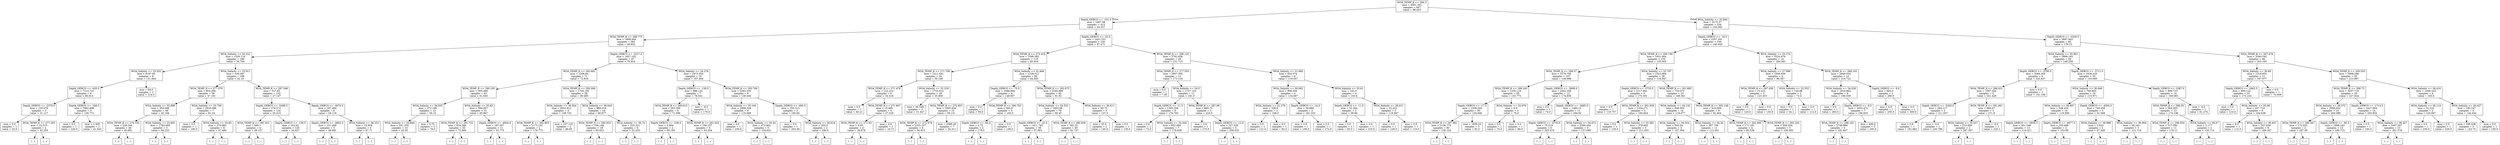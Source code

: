digraph Tree {
node [shape=box] ;
0 [label="WOA_TEMP_K <= 294.3\nmse = 4591.391\nsamples = 647\nvalue = 96.653"] ;
1 [label="Depth_GEBCO <= -101.0\nmse = 2487.08\nsamples = 413\nvalue = 64.327"] ;
0 -> 1 [labeldistance=2.5, labelangle=45, headlabel="True"] ;
2 [label="WOA_TEMP_K <= 288.773\nmse = 1809.944\nsamples = 283\nvalue = 49.652"] ;
1 -> 2 ;
3 [label="WOA_Salinity <= 33.221\nmse = 1320.116\nsamples = 196\nvalue = 36.794"] ;
2 -> 3 ;
4 [label="WOA_Salinity <= 33.202\nmse = 8197.85\nsamples = 8\nvalue = 131.943"] ;
3 -> 4 ;
5 [label="Depth_GEBCO <= -435.0\nmse = 7214.721\nsamples = 6\nvalue = 90.914"] ;
4 -> 5 ;
6 [label="Depth_GEBCO <= -2379.0\nmse = 135.079\nsamples = 3\nvalue = 31.127"] ;
5 -> 6 ;
7 [label="mse = 0.0\nsamples = 1\nvalue = 20.0"] ;
6 -> 7 ;
8 [label="WOA_TEMP_K <= 277.265\nmse = 22.515\nsamples = 2\nvalue = 42.255"] ;
6 -> 8 ;
9 [label="(...)"] ;
8 -> 9 ;
10 [label="(...)"] ;
8 -> 10 ;
11 [label="Depth_GEBCO <= -348.0\nmse = 7962.898\nsamples = 3\nvalue = 130.772"] ;
5 -> 11 ;
12 [label="mse = 0.0\nsamples = 1\nvalue = 220.0"] ;
11 -> 12 ;
13 [label="mse = 2.405\nsamples = 2\nvalue = 41.543"] ;
11 -> 13 ;
14 [label="mse = 64.0\nsamples = 2\nvalue = 214.0"] ;
4 -> 14 ;
15 [label="WOA_Salinity <= 33.911\nmse = 528.067\nsamples = 188\nvalue = 32.19"] ;
3 -> 15 ;
16 [label="WOA_TEMP_K <= 277.579\nmse = 853.306\nsamples = 56\nvalue = 47.191"] ;
15 -> 16 ;
17 [label="WOA_Salinity <= 33.899\nmse = 354.098\nsamples = 49\nvalue = 42.184"] ;
16 -> 17 ;
18 [label="WOA_TEMP_K <= 274.103\nmse = 226.344\nsamples = 46\nvalue = 40.681"] ;
17 -> 18 ;
19 [label="(...)"] ;
18 -> 19 ;
68 [label="(...)"] ;
18 -> 68 ;
99 [label="WOA_Salinity <= 33.902\nmse = 1783.665\nsamples = 3\nvalue = 66.233"] ;
17 -> 99 ;
100 [label="(...)"] ;
99 -> 100 ;
101 [label="(...)"] ;
99 -> 101 ;
104 [label="WOA_Salinity <= 33.706\nmse = 2918.096\nsamples = 7\nvalue = 81.24"] ;
16 -> 104 ;
105 [label="mse = 0.0\nsamples = 1\nvalue = 160.0"] ;
104 -> 105 ;
106 [label="WOA_Salinity <= 33.83\nmse = 370.882\nsamples = 6\nvalue = 47.486"] ;
104 -> 106 ;
107 [label="(...)"] ;
106 -> 107 ;
114 [label="(...)"] ;
106 -> 114 ;
117 [label="WOA_TEMP_K <= 287.548\nmse = 317.63\nsamples = 132\nvalue = 27.147"] ;
15 -> 117 ;
118 [label="Depth_GEBCO <= -5498.5\nmse = 276.273\nsamples = 124\nvalue = 25.415"] ;
117 -> 118 ;
119 [label="WOA_TEMP_K <= 281.921\nmse = 669.1\nsamples = 4\nvalue = 49.157"] ;
118 -> 119 ;
120 [label="(...)"] ;
119 -> 120 ;
121 [label="(...)"] ;
119 -> 121 ;
126 [label="Depth_GEBCO <= -138.5\nmse = 243.92\nsamples = 120\nvalue = 24.627"] ;
118 -> 126 ;
127 [label="(...)"] ;
126 -> 127 ;
264 [label="(...)"] ;
126 -> 264 ;
289 [label="Depth_GEBCO <= -4674.5\nmse = 187.494\nsamples = 8\nvalue = 54.118"] ;
117 -> 289 ;
290 [label="Depth_GEBCO <= -4842.5\nmse = 151.468\nsamples = 5\nvalue = 48.681"] ;
289 -> 290 ;
291 [label="(...)"] ;
290 -> 291 ;
296 [label="(...)"] ;
290 -> 296 ;
299 [label="WOA_Salinity <= 36.253\nmse = 18.904\nsamples = 3\nvalue = 67.71"] ;
289 -> 299 ;
300 [label="(...)"] ;
299 -> 300 ;
301 [label="(...)"] ;
299 -> 301 ;
302 [label="Depth_GEBCO <= -2317.0\nmse = 1657.192\nsamples = 87\nvalue = 79.934"] ;
2 -> 302 ;
303 [label="WOA_TEMP_K <= 292.681\nmse = 1206.84\nsamples = 71\nvalue = 72.919"] ;
302 -> 303 ;
304 [label="WOA_TEMP_K <= 290.193\nmse = 565.069\nsamples = 43\nvalue = 61.645"] ;
303 -> 304 ;
305 [label="WOA_Salinity <= 36.935\nmse = 372.168\nsamples = 12\nvalue = 50.15"] ;
304 -> 305 ;
306 [label="WOA_Salinity <= 34.846\nmse = 181.335\nsamples = 10\nvalue = 42.05"] ;
305 -> 306 ;
307 [label="(...)"] ;
306 -> 307 ;
308 [label="(...)"] ;
306 -> 308 ;
325 [label="mse = 6.75\nsamples = 2\nvalue = 78.5"] ;
305 -> 325 ;
326 [label="WOA_Salinity <= 35.83\nmse = 569.567\nsamples = 31\nvalue = 65.867"] ;
304 -> 326 ;
327 [label="WOA_TEMP_K <= 291.731\nmse = 634.366\nsamples = 20\nvalue = 73.469"] ;
326 -> 327 ;
328 [label="(...)"] ;
327 -> 328 ;
353 [label="(...)"] ;
327 -> 353 ;
358 [label="Depth_GEBCO <= -4004.0\nmse = 187.057\nsamples = 11\nvalue = 52.775"] ;
326 -> 358 ;
359 [label="(...)"] ;
358 -> 359 ;
370 [label="(...)"] ;
358 -> 370 ;
377 [label="WOA_TEMP_K <= 292.906\nmse = 1700.192\nsamples = 28\nvalue = 90.485"] ;
303 -> 377 ;
378 [label="WOA_Salinity <= 36.624\nmse = 2622.812\nsamples = 4\nvalue = 149.733"] ;
377 -> 378 ;
379 [label="WOA_TEMP_K <= 292.803\nmse = 1173.152\nsamples = 2\nvalue = 179.775"] ;
378 -> 379 ;
380 [label="(...)"] ;
379 -> 380 ;
381 [label="(...)"] ;
379 -> 381 ;
382 [label="mse = 107.122\nsamples = 2\nvalue = 89.65"] ;
378 -> 382 ;
383 [label="WOA_Salinity <= 36.643\nmse = 889.019\nsamples = 24\nvalue = 80.877"] ;
377 -> 383 ;
384 [label="WOA_TEMP_K <= 292.933\nmse = 759.148\nsamples = 18\nvalue = 90.023"] ;
383 -> 384 ;
385 [label="(...)"] ;
384 -> 385 ;
386 [label="(...)"] ;
384 -> 386 ;
415 [label="WOA_Salinity <= 36.74\nmse = 223.321\nsamples = 6\nvalue = 52.425"] ;
383 -> 415 ;
416 [label="(...)"] ;
415 -> 416 ;
419 [label="(...)"] ;
415 -> 419 ;
426 [label="WOA_Salinity <= 34.278\nmse = 2473.554\nsamples = 16\nvalue = 107.494"] ;
302 -> 426 ;
427 [label="Depth_GEBCO <= -139.5\nmse = 888.122\nsamples = 7\nvalue = 78.541"] ;
426 -> 427 ;
428 [label="WOA_TEMP_K <= 289.615\nmse = 263.506\nsamples = 6\nvalue = 71.506"] ;
427 -> 428 ;
429 [label="Depth_GEBCO <= -236.0\nmse = 0.664\nsamples = 2\nvalue = 90.185"] ;
428 -> 429 ;
430 [label="(...)"] ;
429 -> 430 ;
431 [label="(...)"] ;
429 -> 431 ;
432 [label="WOA_TEMP_K <= 291.652\nmse = 156.337\nsamples = 4\nvalue = 63.204"] ;
428 -> 432 ;
433 [label="(...)"] ;
432 -> 433 ;
436 [label="(...)"] ;
432 -> 436 ;
437 [label="mse = -0.0\nsamples = 1\nvalue = 170.0"] ;
427 -> 437 ;
438 [label="WOA_TEMP_K <= 292.769\nmse = 2382.516\nsamples = 9\nvalue = 136.446"] ;
426 -> 438 ;
439 [label="WOA_Salinity <= 35.104\nmse = 1868.329\nsamples = 6\nvalue = 116.688"] ;
438 -> 439 ;
440 [label="mse = 0.0\nsamples = 1\nvalue = 230.6"] ;
439 -> 440 ;
441 [label="WOA_Salinity <= 35.43\nmse = 473.962\nsamples = 5\nvalue = 104.031"] ;
439 -> 441 ;
442 [label="(...)"] ;
441 -> 442 ;
443 [label="(...)"] ;
441 -> 443 ;
448 [label="Depth_GEBCO <= -495.5\nmse = 252.313\nsamples = 3\nvalue = 185.84"] ;
438 -> 448 ;
449 [label="mse = 0.0\nsamples = 1\nvalue = 203.36"] ;
448 -> 449 ;
450 [label="WOA_Salinity <= 36.618\nmse = 200.0\nsamples = 2\nvalue = 180.0"] ;
448 -> 450 ;
451 [label="(...)"] ;
450 -> 451 ;
452 [label="(...)"] ;
450 -> 452 ;
453 [label="Depth_GEBCO <= -22.5\nmse = 2431.531\nsamples = 130\nvalue = 97.471"] ;
1 -> 453 ;
454 [label="WOA_TEMP_K <= 273.418\nmse = 1596.383\nsamples = 110\nvalue = 85.916"] ;
453 -> 454 ;
455 [label="WOA_TEMP_K <= 271.706\nmse = 1411.641\nsamples = 24\nvalue = 50.146"] ;
454 -> 455 ;
456 [label="WOA_TEMP_K <= 271.478\nmse = 122.414\nsamples = 6\nvalue = 34.416"] ;
455 -> 456 ;
457 [label="mse = 0.0\nsamples = 1\nvalue = 49.21"] ;
456 -> 457 ;
458 [label="WOA_TEMP_K <= 271.667\nmse = 19.465\nsamples = 5\nvalue = 27.018"] ;
456 -> 458 ;
459 [label="WOA_TEMP_K <= 271.63\nmse = 6.83\nsamples = 4\nvalue = 28.678"] ;
458 -> 459 ;
460 [label="(...)"] ;
459 -> 460 ;
463 [label="(...)"] ;
459 -> 463 ;
464 [label="mse = 0.0\nsamples = 1\nvalue = 18.72"] ;
458 -> 464 ;
465 [label="WOA_Salinity <= 32.229\nmse = 1754.614\nsamples = 18\nvalue = 55.809"] ;
455 -> 465 ;
466 [label="mse = 44.549\nsamples = 3\nvalue = 31.447"] ;
465 -> 466 ;
467 [label="WOA_TEMP_K <= 272.853\nmse = 1895.834\nsamples = 15\nvalue = 59.131"] ;
465 -> 467 ;
468 [label="WOA_TEMP_K <= 272.078\nmse = 1253.157\nsamples = 8\nvalue = 64.915"] ;
467 -> 468 ;
469 [label="(...)"] ;
468 -> 469 ;
470 [label="(...)"] ;
468 -> 470 ;
473 [label="mse = 2380.29\nsamples = 7\nvalue = 54.311"] ;
467 -> 473 ;
474 [label="WOA_Salinity <= 31.846\nmse = 1239.512\nsamples = 86\nvalue = 94.925"] ;
454 -> 474 ;
475 [label="Depth_GEBCO <= -75.0\nmse = 1688.694\nsamples = 4\nvalue = 149.857"] ;
474 -> 475 ;
476 [label="mse = 0.0\nsamples = 1\nvalue = 59.0"] ;
475 -> 476 ;
477 [label="WOA_TEMP_K <= 290.703\nmse = 365.0\nsamples = 3\nvalue = 165.0"] ;
475 -> 477 ;
478 [label="Depth_GEBCO <= -44.0\nmse = 0.75\nsamples = 2\nvalue = 178.5"] ;
477 -> 478 ;
479 [label="(...)"] ;
478 -> 479 ;
480 [label="(...)"] ;
478 -> 480 ;
481 [label="mse = 0.0\nsamples = 1\nvalue = 138.0"] ;
477 -> 481 ;
482 [label="WOA_TEMP_K <= 292.675\nmse = 1040.898\nsamples = 82\nvalue = 91.92"] ;
474 -> 482 ;
483 [label="WOA_Salinity <= 34.532\nmse = 1003.08\nsamples = 79\nvalue = 90.45"] ;
482 -> 483 ;
484 [label="Depth_GEBCO <= -43.5\nmse = 1411.745\nsamples = 39\nvalue = 97.863"] ;
483 -> 484 ;
485 [label="(...)"] ;
484 -> 485 ;
506 [label="(...)"] ;
484 -> 506 ;
541 [label="WOA_TEMP_K <= 280.659\nmse = 382.22\nsamples = 40\nvalue = 81.737"] ;
483 -> 541 ;
542 [label="(...)"] ;
541 -> 542 ;
545 [label="(...)"] ;
541 -> 545 ;
588 [label="WOA_Salinity <= 36.611\nmse = 68.75\nsamples = 3\nvalue = 137.5"] ;
482 -> 588 ;
589 [label="mse = 25.0\nsamples = 2\nvalue = 145.0"] ;
588 -> 589 ;
590 [label="mse = 0.0\nsamples = 1\nvalue = 130.0"] ;
588 -> 590 ;
591 [label="WOA_TEMP_K <= 290.122\nmse = 2782.838\nsamples = 20\nvalue = 151.715"] ;
453 -> 591 ;
592 [label="WOA_TEMP_K <= 277.555\nmse = 2957.505\nsamples = 12\nvalue = 173.134"] ;
591 -> 592 ;
593 [label="mse = 0.0\nsamples = 1\nvalue = 7.95"] ;
592 -> 593 ;
594 [label="WOA_Salinity <= 34.5\nmse = 1737.143\nsamples = 11\nvalue = 181.0"] ;
592 -> 594 ;
595 [label="Depth_GEBCO <= -11.5\nmse = 1393.356\nsamples = 8\nvalue = 170.765"] ;
594 -> 595 ;
596 [label="mse = 0.0\nsamples = 1\nvalue = 72.0"] ;
595 -> 596 ;
597 [label="WOA_Salinity <= 32.026\nmse = 832.684\nsamples = 7\nvalue = 176.938"] ;
595 -> 597 ;
598 [label="(...)"] ;
597 -> 598 ;
605 [label="(...)"] ;
597 -> 605 ;
610 [label="WOA_TEMP_K <= 287.96\nmse = 860.75\nsamples = 3\nvalue = 224.5"] ;
594 -> 610 ;
611 [label="mse = 0.0\nsamples = 1\nvalue = 270.0"] ;
610 -> 611 ;
612 [label="Depth_GEBCO <= -13.0\nmse = 227.556\nsamples = 2\nvalue = 209.333"] ;
610 -> 612 ;
613 [label="(...)"] ;
612 -> 613 ;
614 [label="(...)"] ;
612 -> 614 ;
615 [label="WOA_Salinity <= 31.684\nmse = 654.574\nsamples = 8\nvalue = 118.057"] ;
591 -> 615 ;
616 [label="WOA_Salinity <= 30.062\nmse = 908.556\nsamples = 4\nvalue = 134.667"] ;
615 -> 616 ;
617 [label="WOA_Salinity <= 21.278\nmse = 338.0\nsamples = 2\nvalue = 108.0"] ;
616 -> 617 ;
618 [label="mse = 0.0\nsamples = 1\nvalue = 121.0"] ;
617 -> 618 ;
619 [label="mse = 0.0\nsamples = 1\nvalue = 82.0"] ;
617 -> 619 ;
620 [label="Depth_GEBCO <= -14.5\nmse = 56.889\nsamples = 2\nvalue = 161.333"] ;
616 -> 620 ;
621 [label="mse = 0.0\nsamples = 1\nvalue = 156.0"] ;
620 -> 621 ;
622 [label="mse = 0.0\nsamples = 1\nvalue = 172.0"] ;
620 -> 622 ;
623 [label="WOA_Salinity <= 35.61\nmse = 102.0\nsamples = 4\nvalue = 105.6"] ;
615 -> 623 ;
624 [label="Depth_GEBCO <= -11.0\nmse = 32.294\nsamples = 2\nvalue = 98.96"] ;
623 -> 624 ;
625 [label="mse = 0.0\nsamples = 1\nvalue = 92.0"] ;
624 -> 625 ;
626 [label="mse = 0.0\nsamples = 1\nvalue = 103.6"] ;
624 -> 626 ;
627 [label="WOA_Salinity <= 36.611\nmse = 22.222\nsamples = 2\nvalue = 116.667"] ;
623 -> 627 ;
628 [label="mse = 0.0\nsamples = 1\nvalue = 120.0"] ;
627 -> 628 ;
629 [label="mse = 0.0\nsamples = 1\nvalue = 110.0"] ;
627 -> 629 ;
630 [label="WOA_Salinity <= 35.694\nmse = 3175.37\nsamples = 234\nvalue = 154.082"] ;
0 -> 630 [labeldistance=2.5, labelangle=-45, headlabel="False"] ;
631 [label="Depth_GEBCO <= -16.5\nmse = 2257.291\nsamples = 149\nvalue = 140.443"] ;
630 -> 631 ;
632 [label="WOA_TEMP_K <= 300.749\nmse = 1631.904\nsamples = 135\nvalue = 135.005"] ;
631 -> 632 ;
633 [label="WOA_TEMP_K <= 299.57\nmse = 1578.705\nsamples = 107\nvalue = 138.996"] ;
632 -> 633 ;
634 [label="WOA_TEMP_K <= 299.343\nmse = 1250.119\nsamples = 95\nvalue = 133.775"] ;
633 -> 634 ;
635 [label="Depth_GEBCO <= -17.5\nmse = 1206.265\nsamples = 93\nvalue = 134.946"] ;
634 -> 635 ;
636 [label="WOA_TEMP_K <= 297.981\nmse = 1136.774\nsamples = 90\nvalue = 136.125"] ;
635 -> 636 ;
637 [label="(...)"] ;
636 -> 637 ;
740 [label="(...)"] ;
636 -> 740 ;
783 [label="mse = 1856.25\nsamples = 3\nvalue = 92.5"] ;
635 -> 783 ;
784 [label="WOA_Salinity <= 34.979\nmse = 8.0\nsamples = 2\nvalue = 76.0"] ;
634 -> 784 ;
785 [label="mse = 0.0\nsamples = 1\nvalue = 74.0"] ;
784 -> 785 ;
786 [label="mse = 0.0\nsamples = 1\nvalue = 80.0"] ;
784 -> 786 ;
787 [label="Depth_GEBCO <= -5698.0\nmse = 2362.359\nsamples = 12\nvalue = 174.836"] ;
633 -> 787 ;
788 [label="mse = 0.0\nsamples = 1\nvalue = 74.0"] ;
787 -> 788 ;
789 [label="Depth_GEBCO <= -3685.0\nmse = 1480.12\nsamples = 11\nvalue = 184.92"] ;
787 -> 789 ;
790 [label="Depth_GEBCO <= -4730.0\nmse = 79.219\nsamples = 6\nvalue = 203.474"] ;
789 -> 790 ;
791 [label="(...)"] ;
790 -> 791 ;
796 [label="(...)"] ;
790 -> 796 ;
801 [label="WOA_Salinity <= 34.672\nmse = 2290.454\nsamples = 5\nvalue = 157.088"] ;
789 -> 801 ;
802 [label="(...)"] ;
801 -> 802 ;
807 [label="(...)"] ;
801 -> 807 ;
810 [label="WOA_Salinity <= 33.797\nmse = 1523.984\nsamples = 28\nvalue = 118.947"] ;
632 -> 810 ;
811 [label="Depth_GEBCO <= -3733.5\nmse = 2117.941\nsamples = 5\nvalue = 173.391"] ;
810 -> 811 ;
812 [label="mse = 0.0\nsamples = 1\nvalue = 119.757"] ;
811 -> 812 ;
813 [label="WOA_TEMP_K <= 301.639\nmse = 1354.271\nsamples = 4\nvalue = 194.844"] ;
811 -> 813 ;
814 [label="mse = 0.0\nsamples = 1\nvalue = 130.0"] ;
813 -> 814 ;
815 [label="WOA_Salinity <= 33.382\nmse = 378.865\nsamples = 3\nvalue = 211.055"] ;
813 -> 815 ;
816 [label="(...)"] ;
815 -> 816 ;
817 [label="(...)"] ;
815 -> 817 ;
820 [label="WOA_TEMP_K <= 301.685\nmse = 720.072\nsamples = 23\nvalue = 108.361"] ;
810 -> 820 ;
821 [label="WOA_Salinity <= 34.132\nmse = 648.503\nsamples = 14\nvalue = 118.477"] ;
820 -> 821 ;
822 [label="WOA_Salinity <= 34.024\nmse = 800.04\nsamples = 3\nvalue = 147.394"] ;
821 -> 822 ;
823 [label="(...)"] ;
822 -> 823 ;
824 [label="(...)"] ;
822 -> 824 ;
825 [label="WOA_Salinity <= 34.26\nmse = 387.708\nsamples = 11\nvalue = 112.051"] ;
821 -> 825 ;
826 [label="(...)"] ;
825 -> 826 ;
827 [label="(...)"] ;
825 -> 827 ;
846 [label="WOA_TEMP_K <= 302.148\nmse = 419.009\nsamples = 9\nvalue = 92.464"] ;
820 -> 846 ;
847 [label="WOA_TEMP_K <= 302.094\nmse = 171.181\nsamples = 4\nvalue = 80.538"] ;
846 -> 847 ;
848 [label="(...)"] ;
847 -> 848 ;
853 [label="(...)"] ;
847 -> 853 ;
854 [label="WOA_TEMP_K <= 302.202\nmse = 306.954\nsamples = 5\nvalue = 108.365"] ;
846 -> 854 ;
855 [label="(...)"] ;
854 -> 855 ;
856 [label="(...)"] ;
854 -> 856 ;
863 [label="WOA_Salinity <= 33.374\nmse = 5224.479\nsamples = 14\nvalue = 189.383"] ;
631 -> 863 ;
864 [label="WOA_Salinity <= 27.996\nmse = 1006.936\nsamples = 4\nvalue = 98.367"] ;
863 -> 864 ;
865 [label="WOA_TEMP_K <= 297.458\nmse = 22.222\nsamples = 2\nvalue = 123.333"] ;
864 -> 865 ;
866 [label="mse = 0.0\nsamples = 1\nvalue = 120.0"] ;
865 -> 866 ;
867 [label="mse = 0.0\nsamples = 1\nvalue = 130.0"] ;
865 -> 867 ;
868 [label="WOA_Salinity <= 32.553\nmse = 744.98\nsamples = 2\nvalue = 73.4"] ;
864 -> 868 ;
869 [label="mse = 0.0\nsamples = 1\nvalue = 54.1"] ;
868 -> 869 ;
870 [label="mse = 0.0\nsamples = 1\nvalue = 112.0"] ;
868 -> 870 ;
871 [label="WOA_TEMP_K <= 299.102\nmse = 2948.534\nsamples = 10\nvalue = 219.722"] ;
863 -> 871 ;
872 [label="WOA_Salinity <= 34.028\nmse = 1916.864\nsamples = 8\nvalue = 196.538"] ;
871 -> 872 ;
873 [label="mse = 0.0\nsamples = 1\nvalue = 265.0"] ;
872 -> 873 ;
874 [label="Depth_GEBCO <= -9.5\nmse = 1653.472\nsamples = 7\nvalue = 190.833"] ;
872 -> 874 ;
875 [label="WOA_TEMP_K <= 298.162\nmse = 2738.889\nsamples = 5\nvalue = 181.667"] ;
874 -> 875 ;
876 [label="(...)"] ;
875 -> 876 ;
877 [label="(...)"] ;
875 -> 877 ;
878 [label="mse = 400.0\nsamples = 2\nvalue = 200.0"] ;
874 -> 878 ;
879 [label="Depth_GEBCO <= -9.0\nmse = 600.0\nsamples = 2\nvalue = 280.0"] ;
871 -> 879 ;
880 [label="mse = 0.0\nsamples = 1\nvalue = 250.0"] ;
879 -> 880 ;
881 [label="mse = 0.0\nsamples = 1\nvalue = 300.0"] ;
879 -> 881 ;
882 [label="Depth_GEBCO <= -3326.0\nmse = 3887.943\nsamples = 85\nvalue = 178.15"] ;
630 -> 882 ;
883 [label="WOA_Salinity <= 35.961\nmse = 2899.163\nsamples = 39\nvalue = 148.259"] ;
882 -> 883 ;
884 [label="Depth_GEBCO <= -3780.5\nmse = 3284.305\nsamples = 6\nvalue = 225.837"] ;
883 -> 884 ;
885 [label="WOA_TEMP_K <= 298.431\nmse = 1507.026\nsamples = 5\nvalue = 241.428"] ;
884 -> 885 ;
886 [label="Depth_GEBCO <= -5263.0\nmse = 284.117\nsamples = 2\nvalue = 211.057"] ;
885 -> 886 ;
887 [label="mse = 0.0\nsamples = 1\nvalue = 181.862"] ;
886 -> 887 ;
888 [label="mse = -0.0\nsamples = 1\nvalue = 220.789"] ;
886 -> 888 ;
889 [label="WOA_TEMP_K <= 301.661\nmse = 885.07\nsamples = 3\nvalue = 271.8"] ;
885 -> 889 ;
890 [label="WOA_Salinity <= 35.827\nmse = 210.809\nsamples = 2\nvalue = 287.367"] ;
889 -> 890 ;
891 [label="(...)"] ;
890 -> 891 ;
892 [label="(...)"] ;
890 -> 892 ;
893 [label="mse = -0.0\nsamples = 1\nvalue = 225.1"] ;
889 -> 893 ;
894 [label="mse = 0.0\nsamples = 1\nvalue = 101.106"] ;
884 -> 894 ;
895 [label="Depth_GEBCO <= -3711.0\nmse = 1638.225\nsamples = 33\nvalue = 135.085"] ;
883 -> 895 ;
896 [label="WOA_Salinity <= 36.846\nmse = 760.803\nsamples = 19\nvalue = 110.971"] ;
895 -> 896 ;
897 [label="WOA_Salinity <= 36.697\nmse = 548.416\nsamples = 14\nvalue = 118.909"] ;
896 -> 897 ;
898 [label="Depth_GEBCO <= -3934.5\nmse = 361.348\nsamples = 12\nvalue = 114.411"] ;
897 -> 898 ;
899 [label="(...)"] ;
898 -> 899 ;
918 [label="(...)"] ;
898 -> 918 ;
921 [label="Depth_GEBCO <= -4877.5\nmse = 193.488\nsamples = 2\nvalue = 163.89"] ;
897 -> 921 ;
922 [label="(...)"] ;
921 -> 922 ;
923 [label="(...)"] ;
921 -> 923 ;
924 [label="Depth_GEBCO <= -4504.5\nmse = 749.459\nsamples = 5\nvalue = 91.568"] ;
896 -> 924 ;
925 [label="WOA_Salinity <= 36.988\nmse = 2.923\nsamples = 2\nvalue = 67.448"] ;
924 -> 925 ;
926 [label="(...)"] ;
925 -> 926 ;
927 [label="(...)"] ;
925 -> 927 ;
928 [label="WOA_Salinity <= 36.904\nmse = 46.343\nsamples = 3\nvalue = 121.718"] ;
924 -> 928 ;
929 [label="(...)"] ;
928 -> 929 ;
930 [label="(...)"] ;
928 -> 930 ;
933 [label="Depth_GEBCO <= -3387.0\nmse = 900.723\nsamples = 14\nvalue = 169.063"] ;
895 -> 933 ;
934 [label="WOA_TEMP_K <= 298.93\nmse = 364.003\nsamples = 13\nvalue = 174.196"] ;
933 -> 934 ;
935 [label="WOA_TEMP_K <= 296.054\nmse = 317.082\nsamples = 11\nvalue = 178.11"] ;
934 -> 935 ;
936 [label="(...)"] ;
935 -> 936 ;
937 [label="(...)"] ;
935 -> 937 ;
944 [label="WOA_Salinity <= 36.07\nmse = 2.177\nsamples = 2\nvalue = 150.713"] ;
934 -> 944 ;
945 [label="(...)"] ;
944 -> 945 ;
946 [label="(...)"] ;
944 -> 946 ;
947 [label="mse = -0.0\nsamples = 1\nvalue = 61.274"] ;
933 -> 947 ;
948 [label="WOA_TEMP_K <= 297.479\nmse = 3340.545\nsamples = 46\nvalue = 203.195"] ;
882 -> 948 ;
949 [label="WOA_Salinity <= 36.69\nmse = 1218.652\nsamples = 11\nvalue = 167.077"] ;
948 -> 949 ;
950 [label="Depth_GEBCO <= -2662.5\nmse = 669.122\nsamples = 10\nvalue = 173.144"] ;
949 -> 950 ;
951 [label="mse = 0.0\nsamples = 1\nvalue = 210.0"] ;
950 -> 951 ;
952 [label="WOA_Salinity <= 35.98\nmse = 437.722\nsamples = 9\nvalue = 164.638"] ;
950 -> 952 ;
953 [label="mse = 0.0\nsamples = 1\nvalue = 110.3"] ;
952 -> 953 ;
954 [label="WOA_Salinity <= 36.647\nmse = 207.639\nsamples = 8\nvalue = 169.167"] ;
952 -> 954 ;
955 [label="(...)"] ;
954 -> 955 ;
962 [label="(...)"] ;
954 -> 962 ;
963 [label="mse = 0.0\nsamples = 1\nvalue = 70.009"] ;
949 -> 963 ;
964 [label="WOA_TEMP_K <= 300.503\nmse = 3468.296\nsamples = 35\nvalue = 213.967"] ;
948 -> 964 ;
965 [label="WOA_TEMP_K <= 298.73\nmse = 3207.719\nsamples = 29\nvalue = 227.024"] ;
964 -> 965 ;
966 [label="WOA_Salinity <= 36.072\nmse = 2950.932\nsamples = 15\nvalue = 206.088"] ;
965 -> 966 ;
967 [label="WOA_TEMP_K <= 298.267\nmse = 172.922\nsamples = 2\nvalue = 287.95"] ;
966 -> 967 ;
968 [label="(...)"] ;
967 -> 968 ;
969 [label="(...)"] ;
967 -> 969 ;
970 [label="Depth_GEBCO <= -90.5\nmse = 1898.182\nsamples = 13\nvalue = 189.715"] ;
966 -> 970 ;
971 [label="(...)"] ;
970 -> 971 ;
976 [label="(...)"] ;
970 -> 976 ;
977 [label="Depth_GEBCO <= -1714.5\nmse = 2427.664\nsamples = 14\nvalue = 250.952"] ;
965 -> 977 ;
978 [label="mse = 0.0\nsamples = 1\nvalue = 150.0"] ;
977 -> 978 ;
979 [label="WOA_Salinity <= 36.427\nmse = 1497.507\nsamples = 13\nvalue = 261.579"] ;
977 -> 979 ;
980 [label="(...)"] ;
979 -> 980 ;
987 [label="(...)"] ;
979 -> 987 ;
992 [label="WOA_Salinity <= 36.416\nmse = 1408.333\nsamples = 6\nvalue = 165.0"] ;
964 -> 992 ;
993 [label="WOA_Salinity <= 36.114\nmse = 22.222\nsamples = 2\nvalue = 226.667"] ;
992 -> 993 ;
994 [label="mse = 0.0\nsamples = 1\nvalue = 230.0"] ;
993 -> 994 ;
995 [label="mse = 0.0\nsamples = 1\nvalue = 220.0"] ;
993 -> 995 ;
996 [label="WOA_Salinity <= 36.427\nmse = 180.247\nsamples = 4\nvalue = 144.444"] ;
992 -> 996 ;
997 [label="mse = 198.438\nsamples = 3\nvalue = 143.75"] ;
996 -> 997 ;
998 [label="mse = 0.0\nsamples = 1\nvalue = 150.0"] ;
996 -> 998 ;
}